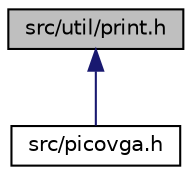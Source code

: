 digraph "src/util/print.h"
{
 // LATEX_PDF_SIZE
  edge [fontname="Helvetica",fontsize="10",labelfontname="Helvetica",labelfontsize="10"];
  node [fontname="Helvetica",fontsize="10",shape=record];
  Node1 [label="src/util/print.h",height=0.2,width=0.4,color="black", fillcolor="grey75", style="filled", fontcolor="black",tooltip="Print to attribute text buffer."];
  Node1 -> Node2 [dir="back",color="midnightblue",fontsize="10",style="solid",fontname="Helvetica"];
  Node2 [label="src/picovga.h",height=0.2,width=0.4,color="black", fillcolor="white", style="filled",URL="$picovga_8h.html",tooltip="Global common definitions."];
}
